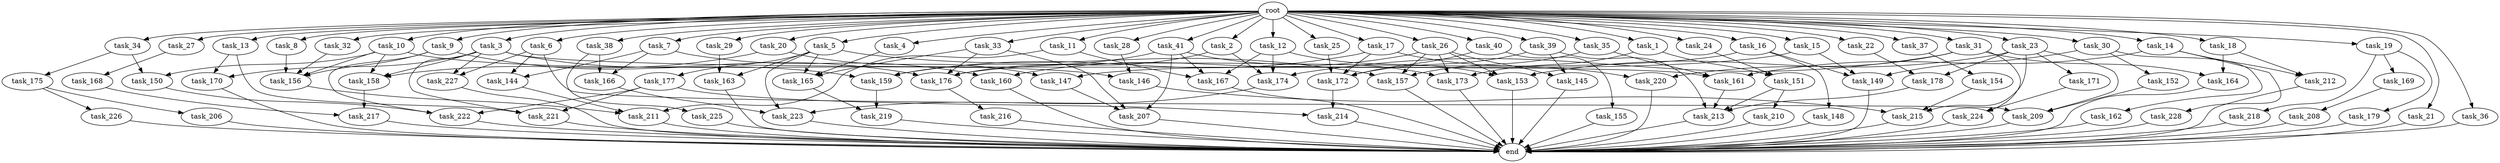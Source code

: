 digraph G {
  root [size="0.000000"];
  task_1 [size="102.400000"];
  task_2 [size="102.400000"];
  task_3 [size="102.400000"];
  task_4 [size="102.400000"];
  task_5 [size="102.400000"];
  task_6 [size="102.400000"];
  task_7 [size="102.400000"];
  task_8 [size="102.400000"];
  task_9 [size="102.400000"];
  task_10 [size="102.400000"];
  task_11 [size="102.400000"];
  task_12 [size="102.400000"];
  task_13 [size="102.400000"];
  task_14 [size="102.400000"];
  task_15 [size="102.400000"];
  task_16 [size="102.400000"];
  task_17 [size="102.400000"];
  task_18 [size="102.400000"];
  task_19 [size="102.400000"];
  task_20 [size="102.400000"];
  task_21 [size="102.400000"];
  task_22 [size="102.400000"];
  task_23 [size="102.400000"];
  task_24 [size="102.400000"];
  task_25 [size="102.400000"];
  task_26 [size="102.400000"];
  task_27 [size="102.400000"];
  task_28 [size="102.400000"];
  task_29 [size="102.400000"];
  task_30 [size="102.400000"];
  task_31 [size="102.400000"];
  task_32 [size="102.400000"];
  task_33 [size="102.400000"];
  task_34 [size="102.400000"];
  task_35 [size="102.400000"];
  task_36 [size="102.400000"];
  task_37 [size="102.400000"];
  task_38 [size="102.400000"];
  task_39 [size="102.400000"];
  task_40 [size="102.400000"];
  task_41 [size="102.400000"];
  task_144 [size="76450417868.800003"];
  task_145 [size="38654705664.000000"];
  task_146 [size="44667659878.400002"];
  task_147 [size="99643241267.200012"];
  task_148 [size="42090679500.800003"];
  task_149 [size="141733920768.000000"];
  task_150 [size="85899345920.000000"];
  task_151 [size="91053306675.200012"];
  task_152 [size="85899345920.000000"];
  task_153 [size="135720966553.600006"];
  task_154 [size="21474836480.000000"];
  task_155 [size="85899345920.000000"];
  task_156 [size="90194313216.000000"];
  task_157 [size="46385646796.800003"];
  task_158 [size="202722456371.200012"];
  task_159 [size="142592914227.200012"];
  task_160 [size="29205777612.800003"];
  task_161 [size="147746874982.399994"];
  task_162 [size="85899345920.000000"];
  task_163 [size="29205777612.800003"];
  task_164 [size="77309411328.000000"];
  task_165 [size="63565515980.800003"];
  task_166 [size="29205777612.800003"];
  task_167 [size="94489280512.000000"];
  task_168 [size="30923764531.200001"];
  task_169 [size="85899345920.000000"];
  task_170 [size="107374182400.000000"];
  task_171 [size="85899345920.000000"];
  task_172 [size="255980050841.600006"];
  task_173 [size="108233175859.200012"];
  task_174 [size="133143986176.000000"];
  task_175 [size="54975581388.800003"];
  task_176 [size="191555541401.600006"];
  task_177 [size="7730941132.800000"];
  task_178 [size="99643241267.200012"];
  task_179 [size="85899345920.000000"];
  task_206 [size="30923764531.200001"];
  task_207 [size="103938208563.200012"];
  task_208 [size="13743895347.200001"];
  task_209 [size="162349763788.800018"];
  task_210 [size="3435973836.800000"];
  task_211 [size="77309411328.000000"];
  task_212 [size="38654705664.000000"];
  task_213 [size="111669149696.000000"];
  task_214 [size="100502234726.400009"];
  task_215 [size="148605868441.600006"];
  task_216 [size="69578470195.199997"];
  task_217 [size="15461882265.600000"];
  task_218 [size="85899345920.000000"];
  task_219 [size="124554051584.000000"];
  task_220 [size="139156940390.399994"];
  task_221 [size="138297946931.200012"];
  task_222 [size="158913789952.000000"];
  task_223 [size="98784247808.000000"];
  task_224 [size="91053306675.200012"];
  task_225 [size="7730941132.800000"];
  task_226 [size="30923764531.200001"];
  task_227 [size="140874927308.800018"];
  task_228 [size="30923764531.200001"];
  end [size="0.000000"];

  root -> task_1 [size="1.000000"];
  root -> task_2 [size="1.000000"];
  root -> task_3 [size="1.000000"];
  root -> task_4 [size="1.000000"];
  root -> task_5 [size="1.000000"];
  root -> task_6 [size="1.000000"];
  root -> task_7 [size="1.000000"];
  root -> task_8 [size="1.000000"];
  root -> task_9 [size="1.000000"];
  root -> task_10 [size="1.000000"];
  root -> task_11 [size="1.000000"];
  root -> task_12 [size="1.000000"];
  root -> task_13 [size="1.000000"];
  root -> task_14 [size="1.000000"];
  root -> task_15 [size="1.000000"];
  root -> task_16 [size="1.000000"];
  root -> task_17 [size="1.000000"];
  root -> task_18 [size="1.000000"];
  root -> task_19 [size="1.000000"];
  root -> task_20 [size="1.000000"];
  root -> task_21 [size="1.000000"];
  root -> task_22 [size="1.000000"];
  root -> task_23 [size="1.000000"];
  root -> task_24 [size="1.000000"];
  root -> task_25 [size="1.000000"];
  root -> task_26 [size="1.000000"];
  root -> task_27 [size="1.000000"];
  root -> task_28 [size="1.000000"];
  root -> task_29 [size="1.000000"];
  root -> task_30 [size="1.000000"];
  root -> task_31 [size="1.000000"];
  root -> task_32 [size="1.000000"];
  root -> task_33 [size="1.000000"];
  root -> task_34 [size="1.000000"];
  root -> task_35 [size="1.000000"];
  root -> task_36 [size="1.000000"];
  root -> task_37 [size="1.000000"];
  root -> task_38 [size="1.000000"];
  root -> task_39 [size="1.000000"];
  root -> task_40 [size="1.000000"];
  root -> task_41 [size="1.000000"];
  task_1 -> task_151 [size="679477248.000000"];
  task_1 -> task_173 [size="679477248.000000"];
  task_2 -> task_174 [size="209715200.000000"];
  task_2 -> task_176 [size="209715200.000000"];
  task_3 -> task_158 [size="838860800.000000"];
  task_3 -> task_161 [size="838860800.000000"];
  task_3 -> task_170 [size="838860800.000000"];
  task_3 -> task_176 [size="838860800.000000"];
  task_3 -> task_221 [size="838860800.000000"];
  task_3 -> task_227 [size="838860800.000000"];
  task_4 -> task_165 [size="134217728.000000"];
  task_5 -> task_157 [size="75497472.000000"];
  task_5 -> task_163 [size="75497472.000000"];
  task_5 -> task_165 [size="75497472.000000"];
  task_5 -> task_177 [size="75497472.000000"];
  task_5 -> task_223 [size="75497472.000000"];
  task_6 -> task_144 [size="536870912.000000"];
  task_6 -> task_209 [size="536870912.000000"];
  task_6 -> task_227 [size="536870912.000000"];
  task_7 -> task_144 [size="209715200.000000"];
  task_7 -> task_160 [size="209715200.000000"];
  task_7 -> task_166 [size="209715200.000000"];
  task_8 -> task_156 [size="134217728.000000"];
  task_9 -> task_156 [size="411041792.000000"];
  task_9 -> task_159 [size="411041792.000000"];
  task_9 -> task_222 [size="411041792.000000"];
  task_10 -> task_146 [size="301989888.000000"];
  task_10 -> task_150 [size="301989888.000000"];
  task_10 -> task_156 [size="301989888.000000"];
  task_10 -> task_158 [size="301989888.000000"];
  task_11 -> task_167 [size="209715200.000000"];
  task_11 -> task_211 [size="209715200.000000"];
  task_12 -> task_153 [size="411041792.000000"];
  task_12 -> task_167 [size="411041792.000000"];
  task_12 -> task_174 [size="411041792.000000"];
  task_13 -> task_170 [size="209715200.000000"];
  task_13 -> task_221 [size="209715200.000000"];
  task_14 -> task_161 [size="301989888.000000"];
  task_14 -> task_212 [size="301989888.000000"];
  task_14 -> task_228 [size="301989888.000000"];
  task_15 -> task_147 [size="134217728.000000"];
  task_15 -> task_149 [size="134217728.000000"];
  task_16 -> task_148 [size="411041792.000000"];
  task_16 -> task_149 [size="411041792.000000"];
  task_16 -> task_176 [size="411041792.000000"];
  task_17 -> task_159 [size="679477248.000000"];
  task_17 -> task_172 [size="679477248.000000"];
  task_17 -> task_220 [size="679477248.000000"];
  task_18 -> task_164 [size="75497472.000000"];
  task_18 -> task_212 [size="75497472.000000"];
  task_19 -> task_169 [size="838860800.000000"];
  task_19 -> task_179 [size="838860800.000000"];
  task_19 -> task_218 [size="838860800.000000"];
  task_20 -> task_147 [size="838860800.000000"];
  task_20 -> task_158 [size="838860800.000000"];
  task_21 -> end [size="1.000000"];
  task_22 -> task_178 [size="134217728.000000"];
  task_23 -> task_153 [size="838860800.000000"];
  task_23 -> task_171 [size="838860800.000000"];
  task_23 -> task_178 [size="838860800.000000"];
  task_23 -> task_209 [size="838860800.000000"];
  task_23 -> task_215 [size="838860800.000000"];
  task_24 -> task_151 [size="209715200.000000"];
  task_25 -> task_172 [size="679477248.000000"];
  task_26 -> task_145 [size="75497472.000000"];
  task_26 -> task_153 [size="75497472.000000"];
  task_26 -> task_157 [size="75497472.000000"];
  task_26 -> task_160 [size="75497472.000000"];
  task_26 -> task_173 [size="75497472.000000"];
  task_27 -> task_168 [size="301989888.000000"];
  task_28 -> task_146 [size="134217728.000000"];
  task_29 -> task_163 [size="209715200.000000"];
  task_30 -> task_149 [size="838860800.000000"];
  task_30 -> task_152 [size="838860800.000000"];
  task_30 -> task_162 [size="838860800.000000"];
  task_31 -> task_164 [size="679477248.000000"];
  task_31 -> task_174 [size="679477248.000000"];
  task_31 -> task_220 [size="679477248.000000"];
  task_31 -> task_224 [size="679477248.000000"];
  task_32 -> task_156 [size="33554432.000000"];
  task_33 -> task_165 [size="411041792.000000"];
  task_33 -> task_176 [size="411041792.000000"];
  task_33 -> task_207 [size="411041792.000000"];
  task_34 -> task_150 [size="536870912.000000"];
  task_34 -> task_175 [size="536870912.000000"];
  task_35 -> task_157 [size="301989888.000000"];
  task_35 -> task_161 [size="301989888.000000"];
  task_36 -> end [size="1.000000"];
  task_37 -> task_154 [size="209715200.000000"];
  task_38 -> task_166 [size="75497472.000000"];
  task_38 -> task_225 [size="75497472.000000"];
  task_39 -> task_145 [size="301989888.000000"];
  task_39 -> task_172 [size="301989888.000000"];
  task_39 -> task_213 [size="301989888.000000"];
  task_40 -> task_155 [size="838860800.000000"];
  task_40 -> task_172 [size="838860800.000000"];
  task_41 -> task_159 [size="301989888.000000"];
  task_41 -> task_167 [size="301989888.000000"];
  task_41 -> task_173 [size="301989888.000000"];
  task_41 -> task_207 [size="301989888.000000"];
  task_144 -> task_211 [size="134217728.000000"];
  task_145 -> end [size="1.000000"];
  task_146 -> task_215 [size="536870912.000000"];
  task_147 -> task_207 [size="301989888.000000"];
  task_148 -> end [size="1.000000"];
  task_149 -> end [size="1.000000"];
  task_150 -> task_222 [size="838860800.000000"];
  task_151 -> task_210 [size="33554432.000000"];
  task_151 -> task_213 [size="33554432.000000"];
  task_152 -> task_209 [size="209715200.000000"];
  task_153 -> end [size="1.000000"];
  task_154 -> task_215 [size="75497472.000000"];
  task_155 -> end [size="1.000000"];
  task_156 -> task_211 [size="411041792.000000"];
  task_157 -> end [size="1.000000"];
  task_158 -> task_217 [size="75497472.000000"];
  task_159 -> task_219 [size="679477248.000000"];
  task_160 -> end [size="1.000000"];
  task_161 -> task_213 [size="75497472.000000"];
  task_162 -> end [size="1.000000"];
  task_163 -> end [size="1.000000"];
  task_164 -> end [size="1.000000"];
  task_165 -> task_219 [size="536870912.000000"];
  task_166 -> task_223 [size="679477248.000000"];
  task_167 -> end [size="1.000000"];
  task_168 -> task_217 [size="75497472.000000"];
  task_169 -> task_208 [size="134217728.000000"];
  task_170 -> end [size="1.000000"];
  task_171 -> task_224 [size="209715200.000000"];
  task_172 -> task_214 [size="679477248.000000"];
  task_173 -> end [size="1.000000"];
  task_174 -> task_223 [size="209715200.000000"];
  task_175 -> task_206 [size="301989888.000000"];
  task_175 -> task_226 [size="301989888.000000"];
  task_176 -> task_216 [size="679477248.000000"];
  task_177 -> task_214 [size="301989888.000000"];
  task_177 -> task_221 [size="301989888.000000"];
  task_177 -> task_222 [size="301989888.000000"];
  task_178 -> task_213 [size="679477248.000000"];
  task_179 -> end [size="1.000000"];
  task_206 -> end [size="1.000000"];
  task_207 -> end [size="1.000000"];
  task_208 -> end [size="1.000000"];
  task_209 -> end [size="1.000000"];
  task_210 -> end [size="1.000000"];
  task_211 -> end [size="1.000000"];
  task_212 -> end [size="1.000000"];
  task_213 -> end [size="1.000000"];
  task_214 -> end [size="1.000000"];
  task_215 -> end [size="1.000000"];
  task_216 -> end [size="1.000000"];
  task_217 -> end [size="1.000000"];
  task_218 -> end [size="1.000000"];
  task_219 -> end [size="1.000000"];
  task_220 -> end [size="1.000000"];
  task_221 -> end [size="1.000000"];
  task_222 -> end [size="1.000000"];
  task_223 -> end [size="1.000000"];
  task_224 -> end [size="1.000000"];
  task_225 -> end [size="1.000000"];
  task_226 -> end [size="1.000000"];
  task_227 -> end [size="1.000000"];
  task_228 -> end [size="1.000000"];
}
